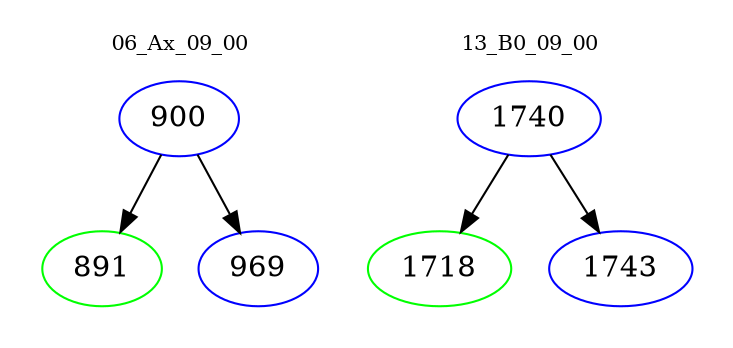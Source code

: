 digraph{
subgraph cluster_0 {
color = white
label = "06_Ax_09_00";
fontsize=10;
T0_900 [label="900", color="blue"]
T0_900 -> T0_891 [color="black"]
T0_891 [label="891", color="green"]
T0_900 -> T0_969 [color="black"]
T0_969 [label="969", color="blue"]
}
subgraph cluster_1 {
color = white
label = "13_B0_09_00";
fontsize=10;
T1_1740 [label="1740", color="blue"]
T1_1740 -> T1_1718 [color="black"]
T1_1718 [label="1718", color="green"]
T1_1740 -> T1_1743 [color="black"]
T1_1743 [label="1743", color="blue"]
}
}
